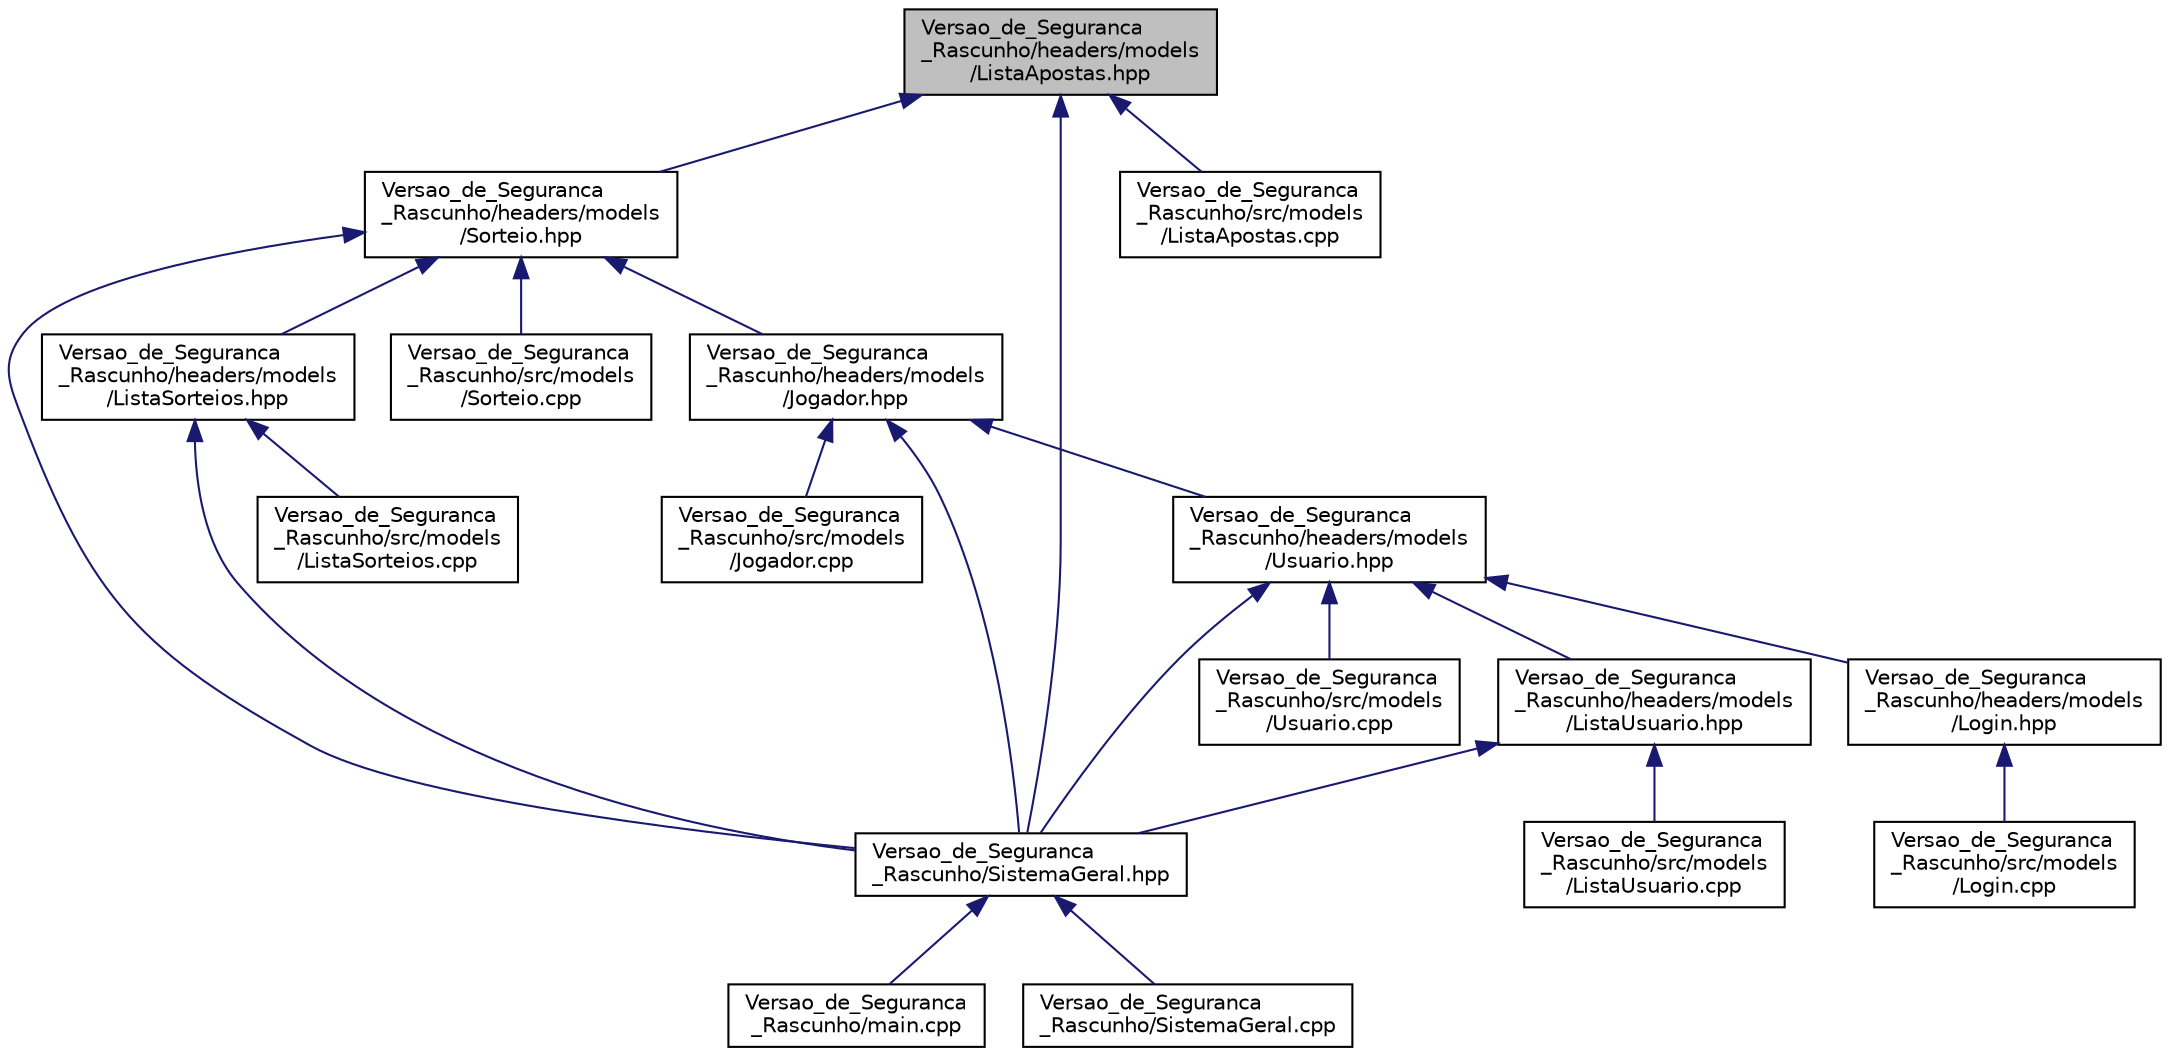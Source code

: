 digraph "Versao_de_Seguranca_Rascunho/headers/models/ListaApostas.hpp"
{
 // LATEX_PDF_SIZE
  edge [fontname="Helvetica",fontsize="10",labelfontname="Helvetica",labelfontsize="10"];
  node [fontname="Helvetica",fontsize="10",shape=record];
  Node1 [label="Versao_de_Seguranca\l_Rascunho/headers/models\l/ListaApostas.hpp",height=0.2,width=0.4,color="black", fillcolor="grey75", style="filled", fontcolor="black",tooltip=" "];
  Node1 -> Node2 [dir="back",color="midnightblue",fontsize="10",style="solid",fontname="Helvetica"];
  Node2 [label="Versao_de_Seguranca\l_Rascunho/headers/models\l/Sorteio.hpp",height=0.2,width=0.4,color="black", fillcolor="white", style="filled",URL="$Versao__de__Seguranca__Rascunho_2headers_2models_2Sorteio_8hpp.html",tooltip=" "];
  Node2 -> Node3 [dir="back",color="midnightblue",fontsize="10",style="solid",fontname="Helvetica"];
  Node3 [label="Versao_de_Seguranca\l_Rascunho/headers/models\l/Jogador.hpp",height=0.2,width=0.4,color="black", fillcolor="white", style="filled",URL="$Versao__de__Seguranca__Rascunho_2headers_2models_2Jogador_8hpp.html",tooltip=" "];
  Node3 -> Node4 [dir="back",color="midnightblue",fontsize="10",style="solid",fontname="Helvetica"];
  Node4 [label="Versao_de_Seguranca\l_Rascunho/headers/models\l/Usuario.hpp",height=0.2,width=0.4,color="black", fillcolor="white", style="filled",URL="$Versao__de__Seguranca__Rascunho_2headers_2models_2Usuario_8hpp.html",tooltip=" "];
  Node4 -> Node5 [dir="back",color="midnightblue",fontsize="10",style="solid",fontname="Helvetica"];
  Node5 [label="Versao_de_Seguranca\l_Rascunho/headers/models\l/ListaUsuario.hpp",height=0.2,width=0.4,color="black", fillcolor="white", style="filled",URL="$Versao__de__Seguranca__Rascunho_2headers_2models_2ListaUsuario_8hpp.html",tooltip=" "];
  Node5 -> Node6 [dir="back",color="midnightblue",fontsize="10",style="solid",fontname="Helvetica"];
  Node6 [label="Versao_de_Seguranca\l_Rascunho/SistemaGeral.hpp",height=0.2,width=0.4,color="black", fillcolor="white", style="filled",URL="$Versao__de__Seguranca__Rascunho_2SistemaGeral_8hpp.html",tooltip=" "];
  Node6 -> Node7 [dir="back",color="midnightblue",fontsize="10",style="solid",fontname="Helvetica"];
  Node7 [label="Versao_de_Seguranca\l_Rascunho/main.cpp",height=0.2,width=0.4,color="black", fillcolor="white", style="filled",URL="$Versao__de__Seguranca__Rascunho_2main_8cpp.html",tooltip=" "];
  Node6 -> Node8 [dir="back",color="midnightblue",fontsize="10",style="solid",fontname="Helvetica"];
  Node8 [label="Versao_de_Seguranca\l_Rascunho/SistemaGeral.cpp",height=0.2,width=0.4,color="black", fillcolor="white", style="filled",URL="$Versao__de__Seguranca__Rascunho_2SistemaGeral_8cpp.html",tooltip=" "];
  Node5 -> Node9 [dir="back",color="midnightblue",fontsize="10",style="solid",fontname="Helvetica"];
  Node9 [label="Versao_de_Seguranca\l_Rascunho/src/models\l/ListaUsuario.cpp",height=0.2,width=0.4,color="black", fillcolor="white", style="filled",URL="$Versao__de__Seguranca__Rascunho_2src_2models_2ListaUsuario_8cpp.html",tooltip=" "];
  Node4 -> Node10 [dir="back",color="midnightblue",fontsize="10",style="solid",fontname="Helvetica"];
  Node10 [label="Versao_de_Seguranca\l_Rascunho/headers/models\l/Login.hpp",height=0.2,width=0.4,color="black", fillcolor="white", style="filled",URL="$Versao__de__Seguranca__Rascunho_2headers_2models_2Login_8hpp.html",tooltip=" "];
  Node10 -> Node11 [dir="back",color="midnightblue",fontsize="10",style="solid",fontname="Helvetica"];
  Node11 [label="Versao_de_Seguranca\l_Rascunho/src/models\l/Login.cpp",height=0.2,width=0.4,color="black", fillcolor="white", style="filled",URL="$Versao__de__Seguranca__Rascunho_2src_2models_2Login_8cpp.html",tooltip=" "];
  Node4 -> Node6 [dir="back",color="midnightblue",fontsize="10",style="solid",fontname="Helvetica"];
  Node4 -> Node12 [dir="back",color="midnightblue",fontsize="10",style="solid",fontname="Helvetica"];
  Node12 [label="Versao_de_Seguranca\l_Rascunho/src/models\l/Usuario.cpp",height=0.2,width=0.4,color="black", fillcolor="white", style="filled",URL="$Versao__de__Seguranca__Rascunho_2src_2models_2Usuario_8cpp.html",tooltip=" "];
  Node3 -> Node6 [dir="back",color="midnightblue",fontsize="10",style="solid",fontname="Helvetica"];
  Node3 -> Node13 [dir="back",color="midnightblue",fontsize="10",style="solid",fontname="Helvetica"];
  Node13 [label="Versao_de_Seguranca\l_Rascunho/src/models\l/Jogador.cpp",height=0.2,width=0.4,color="black", fillcolor="white", style="filled",URL="$Versao__de__Seguranca__Rascunho_2src_2models_2Jogador_8cpp.html",tooltip=" "];
  Node2 -> Node14 [dir="back",color="midnightblue",fontsize="10",style="solid",fontname="Helvetica"];
  Node14 [label="Versao_de_Seguranca\l_Rascunho/headers/models\l/ListaSorteios.hpp",height=0.2,width=0.4,color="black", fillcolor="white", style="filled",URL="$Versao__de__Seguranca__Rascunho_2headers_2models_2ListaSorteios_8hpp.html",tooltip=" "];
  Node14 -> Node6 [dir="back",color="midnightblue",fontsize="10",style="solid",fontname="Helvetica"];
  Node14 -> Node15 [dir="back",color="midnightblue",fontsize="10",style="solid",fontname="Helvetica"];
  Node15 [label="Versao_de_Seguranca\l_Rascunho/src/models\l/ListaSorteios.cpp",height=0.2,width=0.4,color="black", fillcolor="white", style="filled",URL="$Versao__de__Seguranca__Rascunho_2src_2models_2ListaSorteios_8cpp.html",tooltip=" "];
  Node2 -> Node6 [dir="back",color="midnightblue",fontsize="10",style="solid",fontname="Helvetica"];
  Node2 -> Node16 [dir="back",color="midnightblue",fontsize="10",style="solid",fontname="Helvetica"];
  Node16 [label="Versao_de_Seguranca\l_Rascunho/src/models\l/Sorteio.cpp",height=0.2,width=0.4,color="black", fillcolor="white", style="filled",URL="$Versao__de__Seguranca__Rascunho_2src_2models_2Sorteio_8cpp.html",tooltip=" "];
  Node1 -> Node6 [dir="back",color="midnightblue",fontsize="10",style="solid",fontname="Helvetica"];
  Node1 -> Node17 [dir="back",color="midnightblue",fontsize="10",style="solid",fontname="Helvetica"];
  Node17 [label="Versao_de_Seguranca\l_Rascunho/src/models\l/ListaApostas.cpp",height=0.2,width=0.4,color="black", fillcolor="white", style="filled",URL="$Versao__de__Seguranca__Rascunho_2src_2models_2ListaApostas_8cpp.html",tooltip=" "];
}
